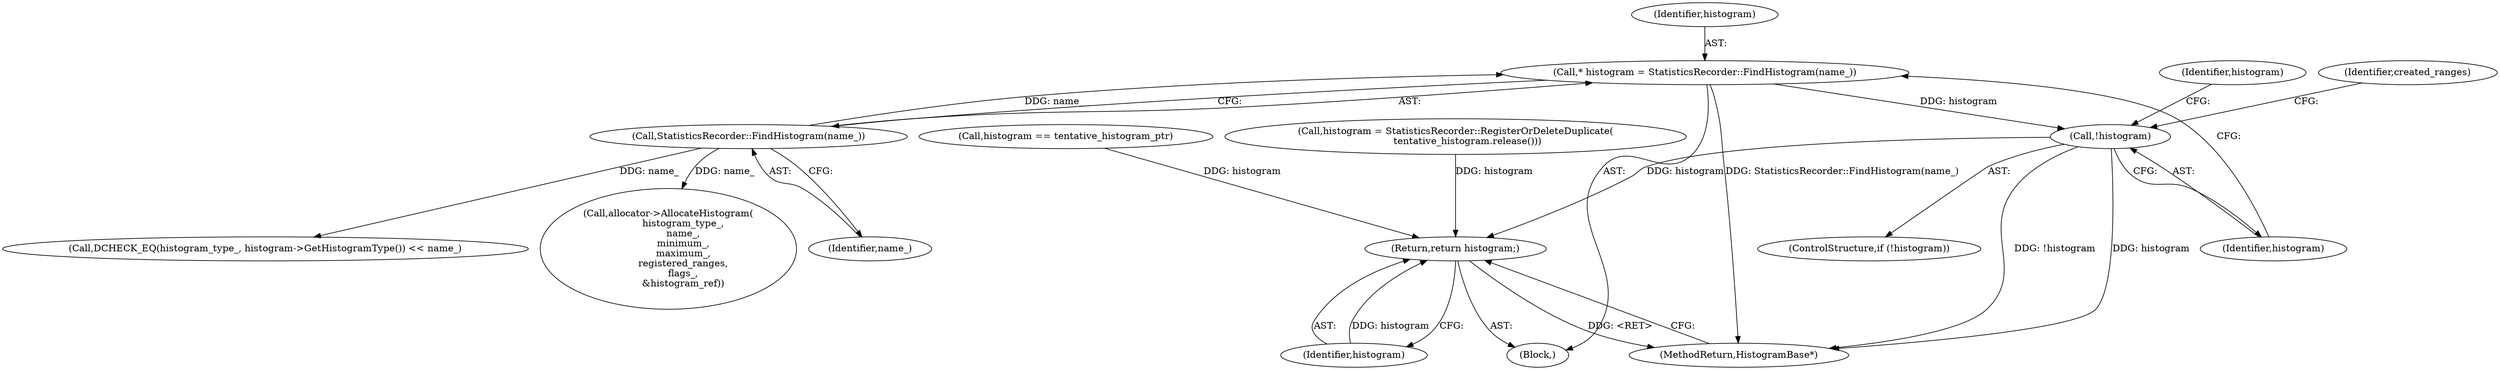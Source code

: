 digraph "0_Chrome_03c2e97746a2c471ae136b0c669f8d0c033fe168@pointer" {
"1000105" [label="(Call,* histogram = StatisticsRecorder::FindHistogram(name_))"];
"1000107" [label="(Call,StatisticsRecorder::FindHistogram(name_))"];
"1000110" [label="(Call,!histogram)"];
"1000238" [label="(Return,return histogram;)"];
"1000239" [label="(Identifier,histogram)"];
"1000103" [label="(Block,)"];
"1000190" [label="(Call,histogram = StatisticsRecorder::RegisterOrDeleteDuplicate(\n        tentative_histogram.release()))"];
"1000240" [label="(MethodReturn,HistogramBase*)"];
"1000110" [label="(Call,!histogram)"];
"1000156" [label="(Call,allocator->AllocateHistogram(\n          histogram_type_,\n          name_,\n          minimum_,\n          maximum_,\n          registered_ranges,\n          flags_,\n          &histogram_ref))"];
"1000115" [label="(Identifier,created_ranges)"];
"1000210" [label="(Identifier,histogram)"];
"1000238" [label="(Return,return histogram;)"];
"1000199" [label="(Call,histogram == tentative_histogram_ptr)"];
"1000105" [label="(Call,* histogram = StatisticsRecorder::FindHistogram(name_))"];
"1000111" [label="(Identifier,histogram)"];
"1000109" [label="(ControlStructure,if (!histogram))"];
"1000212" [label="(Call,DCHECK_EQ(histogram_type_, histogram->GetHistogramType()) << name_)"];
"1000108" [label="(Identifier,name_)"];
"1000106" [label="(Identifier,histogram)"];
"1000107" [label="(Call,StatisticsRecorder::FindHistogram(name_))"];
"1000105" -> "1000103"  [label="AST: "];
"1000105" -> "1000107"  [label="CFG: "];
"1000106" -> "1000105"  [label="AST: "];
"1000107" -> "1000105"  [label="AST: "];
"1000111" -> "1000105"  [label="CFG: "];
"1000105" -> "1000240"  [label="DDG: StatisticsRecorder::FindHistogram(name_)"];
"1000107" -> "1000105"  [label="DDG: name_"];
"1000105" -> "1000110"  [label="DDG: histogram"];
"1000107" -> "1000108"  [label="CFG: "];
"1000108" -> "1000107"  [label="AST: "];
"1000107" -> "1000156"  [label="DDG: name_"];
"1000107" -> "1000212"  [label="DDG: name_"];
"1000110" -> "1000109"  [label="AST: "];
"1000110" -> "1000111"  [label="CFG: "];
"1000111" -> "1000110"  [label="AST: "];
"1000115" -> "1000110"  [label="CFG: "];
"1000210" -> "1000110"  [label="CFG: "];
"1000110" -> "1000240"  [label="DDG: !histogram"];
"1000110" -> "1000240"  [label="DDG: histogram"];
"1000110" -> "1000238"  [label="DDG: histogram"];
"1000238" -> "1000103"  [label="AST: "];
"1000238" -> "1000239"  [label="CFG: "];
"1000239" -> "1000238"  [label="AST: "];
"1000240" -> "1000238"  [label="CFG: "];
"1000238" -> "1000240"  [label="DDG: <RET>"];
"1000239" -> "1000238"  [label="DDG: histogram"];
"1000199" -> "1000238"  [label="DDG: histogram"];
"1000190" -> "1000238"  [label="DDG: histogram"];
}
